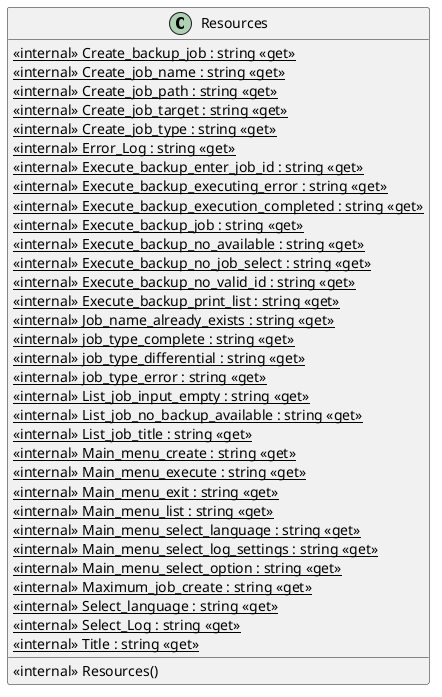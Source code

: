 @startuml
class Resources {
    <<internal>> Resources()
    <<internal>> {static} Create_backup_job : string <<get>>
    <<internal>> {static} Create_job_name : string <<get>>
    <<internal>> {static} Create_job_path : string <<get>>
    <<internal>> {static} Create_job_target : string <<get>>
    <<internal>> {static} Create_job_type : string <<get>>
    <<internal>> {static} Error_Log : string <<get>>
    <<internal>> {static} Execute_backup_enter_job_id : string <<get>>
    <<internal>> {static} Execute_backup_executing_error : string <<get>>
    <<internal>> {static} Execute_backup_execution_completed : string <<get>>
    <<internal>> {static} Execute_backup_job : string <<get>>
    <<internal>> {static} Execute_backup_no_available : string <<get>>
    <<internal>> {static} Execute_backup_no_job_select : string <<get>>
    <<internal>> {static} Execute_backup_no_valid_id : string <<get>>
    <<internal>> {static} Execute_backup_print_list : string <<get>>
    <<internal>> {static} Job_name_already_exists : string <<get>>
    <<internal>> {static} job_type_complete : string <<get>>
    <<internal>> {static} job_type_differential : string <<get>>
    <<internal>> {static} job_type_error : string <<get>>
    <<internal>> {static} List_job_input_empty : string <<get>>
    <<internal>> {static} List_job_no_backup_available : string <<get>>
    <<internal>> {static} List_job_title : string <<get>>
    <<internal>> {static} Main_menu_create : string <<get>>
    <<internal>> {static} Main_menu_execute : string <<get>>
    <<internal>> {static} Main_menu_exit : string <<get>>
    <<internal>> {static} Main_menu_list : string <<get>>
    <<internal>> {static} Main_menu_select_language : string <<get>>
    <<internal>> {static} Main_menu_select_log_settings : string <<get>>
    <<internal>> {static} Main_menu_select_option : string <<get>>
    <<internal>> {static} Maximum_job_create : string <<get>>
    <<internal>> {static} Select_language : string <<get>>
    <<internal>> {static} Select_Log : string <<get>>
    <<internal>> {static} Title : string <<get>>
}
@enduml
